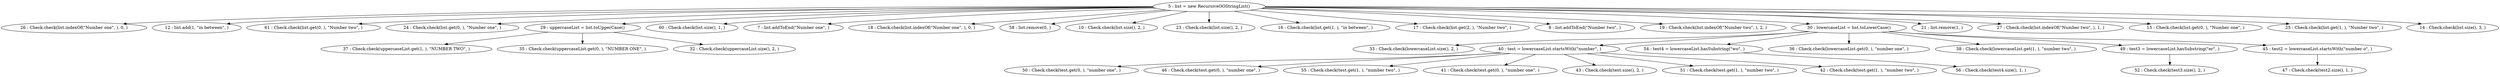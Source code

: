 digraph G {
"5 : list = new RecursiveOOStringList()"
"5 : list = new RecursiveOOStringList()" -> "26 : Check.check(list.indexOf(\"Number one\", ), 0, )"
"5 : list = new RecursiveOOStringList()" -> "12 : list.add(1, \"in between\", )"
"5 : list = new RecursiveOOStringList()" -> "61 : Check.check(list.get(0, ), \"Number two\", )"
"5 : list = new RecursiveOOStringList()" -> "24 : Check.check(list.get(0, ), \"Number one\", )"
"5 : list = new RecursiveOOStringList()" -> "29 : uppercaseList = list.toUpperCase()"
"5 : list = new RecursiveOOStringList()" -> "60 : Check.check(list.size(), 1, )"
"5 : list = new RecursiveOOStringList()" -> "7 : list.addToEnd(\"Number one\", )"
"5 : list = new RecursiveOOStringList()" -> "18 : Check.check(list.indexOf(\"Number one\", ), 0, )"
"5 : list = new RecursiveOOStringList()" -> "58 : list.remove(0, )"
"5 : list = new RecursiveOOStringList()" -> "10 : Check.check(list.size(), 2, )"
"5 : list = new RecursiveOOStringList()" -> "23 : Check.check(list.size(), 2, )"
"5 : list = new RecursiveOOStringList()" -> "16 : Check.check(list.get(1, ), \"in between\", )"
"5 : list = new RecursiveOOStringList()" -> "17 : Check.check(list.get(2, ), \"Number two\", )"
"5 : list = new RecursiveOOStringList()" -> "8 : list.addToEnd(\"Number two\", )"
"5 : list = new RecursiveOOStringList()" -> "19 : Check.check(list.indexOf(\"Number two\", ), 2, )"
"5 : list = new RecursiveOOStringList()" -> "30 : lowercaseList = list.toLowerCase()"
"5 : list = new RecursiveOOStringList()" -> "21 : list.remove(1, )"
"5 : list = new RecursiveOOStringList()" -> "27 : Check.check(list.indexOf(\"Number two\", ), 1, )"
"5 : list = new RecursiveOOStringList()" -> "15 : Check.check(list.get(0, ), \"Number one\", )"
"5 : list = new RecursiveOOStringList()" -> "25 : Check.check(list.get(1, ), \"Number two\", )"
"5 : list = new RecursiveOOStringList()" -> "14 : Check.check(list.size(), 3, )"
"7 : list.addToEnd(\"Number one\", )"
"8 : list.addToEnd(\"Number two\", )"
"10 : Check.check(list.size(), 2, )"
"12 : list.add(1, \"in between\", )"
"14 : Check.check(list.size(), 3, )"
"15 : Check.check(list.get(0, ), \"Number one\", )"
"16 : Check.check(list.get(1, ), \"in between\", )"
"17 : Check.check(list.get(2, ), \"Number two\", )"
"18 : Check.check(list.indexOf(\"Number one\", ), 0, )"
"19 : Check.check(list.indexOf(\"Number two\", ), 2, )"
"21 : list.remove(1, )"
"23 : Check.check(list.size(), 2, )"
"24 : Check.check(list.get(0, ), \"Number one\", )"
"25 : Check.check(list.get(1, ), \"Number two\", )"
"26 : Check.check(list.indexOf(\"Number one\", ), 0, )"
"27 : Check.check(list.indexOf(\"Number two\", ), 1, )"
"29 : uppercaseList = list.toUpperCase()"
"29 : uppercaseList = list.toUpperCase()" -> "37 : Check.check(uppercaseList.get(1, ), \"NUMBER TWO\", )"
"29 : uppercaseList = list.toUpperCase()" -> "35 : Check.check(uppercaseList.get(0, ), \"NUMBER ONE\", )"
"29 : uppercaseList = list.toUpperCase()" -> "32 : Check.check(uppercaseList.size(), 2, )"
"30 : lowercaseList = list.toLowerCase()"
"30 : lowercaseList = list.toLowerCase()" -> "33 : Check.check(lowercaseList.size(), 2, )"
"30 : lowercaseList = list.toLowerCase()" -> "40 : test = lowercaseList.startsWith(\"number\", )"
"30 : lowercaseList = list.toLowerCase()" -> "54 : test4 = lowercaseList.hasSubstring(\"wo\", )"
"30 : lowercaseList = list.toLowerCase()" -> "36 : Check.check(lowercaseList.get(0, ), \"number one\", )"
"30 : lowercaseList = list.toLowerCase()" -> "38 : Check.check(lowercaseList.get(1, ), \"number two\", )"
"30 : lowercaseList = list.toLowerCase()" -> "49 : test3 = lowercaseList.hasSubstring(\"er\", )"
"30 : lowercaseList = list.toLowerCase()" -> "45 : test2 = lowercaseList.startsWith(\"number o\", )"
"32 : Check.check(uppercaseList.size(), 2, )"
"33 : Check.check(lowercaseList.size(), 2, )"
"35 : Check.check(uppercaseList.get(0, ), \"NUMBER ONE\", )"
"36 : Check.check(lowercaseList.get(0, ), \"number one\", )"
"37 : Check.check(uppercaseList.get(1, ), \"NUMBER TWO\", )"
"38 : Check.check(lowercaseList.get(1, ), \"number two\", )"
"40 : test = lowercaseList.startsWith(\"number\", )"
"40 : test = lowercaseList.startsWith(\"number\", )" -> "50 : Check.check(test.get(0, ), \"number one\", )"
"40 : test = lowercaseList.startsWith(\"number\", )" -> "46 : Check.check(test.get(0, ), \"number one\", )"
"40 : test = lowercaseList.startsWith(\"number\", )" -> "55 : Check.check(test.get(1, ), \"number two\", )"
"40 : test = lowercaseList.startsWith(\"number\", )" -> "41 : Check.check(test.get(0, ), \"number one\", )"
"40 : test = lowercaseList.startsWith(\"number\", )" -> "43 : Check.check(test.size(), 2, )"
"40 : test = lowercaseList.startsWith(\"number\", )" -> "51 : Check.check(test.get(1, ), \"number two\", )"
"40 : test = lowercaseList.startsWith(\"number\", )" -> "42 : Check.check(test.get(1, ), \"number two\", )"
"41 : Check.check(test.get(0, ), \"number one\", )"
"42 : Check.check(test.get(1, ), \"number two\", )"
"43 : Check.check(test.size(), 2, )"
"45 : test2 = lowercaseList.startsWith(\"number o\", )"
"45 : test2 = lowercaseList.startsWith(\"number o\", )" -> "47 : Check.check(test2.size(), 1, )"
"46 : Check.check(test.get(0, ), \"number one\", )"
"47 : Check.check(test2.size(), 1, )"
"49 : test3 = lowercaseList.hasSubstring(\"er\", )"
"49 : test3 = lowercaseList.hasSubstring(\"er\", )" -> "52 : Check.check(test3.size(), 2, )"
"50 : Check.check(test.get(0, ), \"number one\", )"
"51 : Check.check(test.get(1, ), \"number two\", )"
"52 : Check.check(test3.size(), 2, )"
"54 : test4 = lowercaseList.hasSubstring(\"wo\", )"
"54 : test4 = lowercaseList.hasSubstring(\"wo\", )" -> "56 : Check.check(test4.size(), 1, )"
"55 : Check.check(test.get(1, ), \"number two\", )"
"56 : Check.check(test4.size(), 1, )"
"58 : list.remove(0, )"
"60 : Check.check(list.size(), 1, )"
"61 : Check.check(list.get(0, ), \"Number two\", )"
}